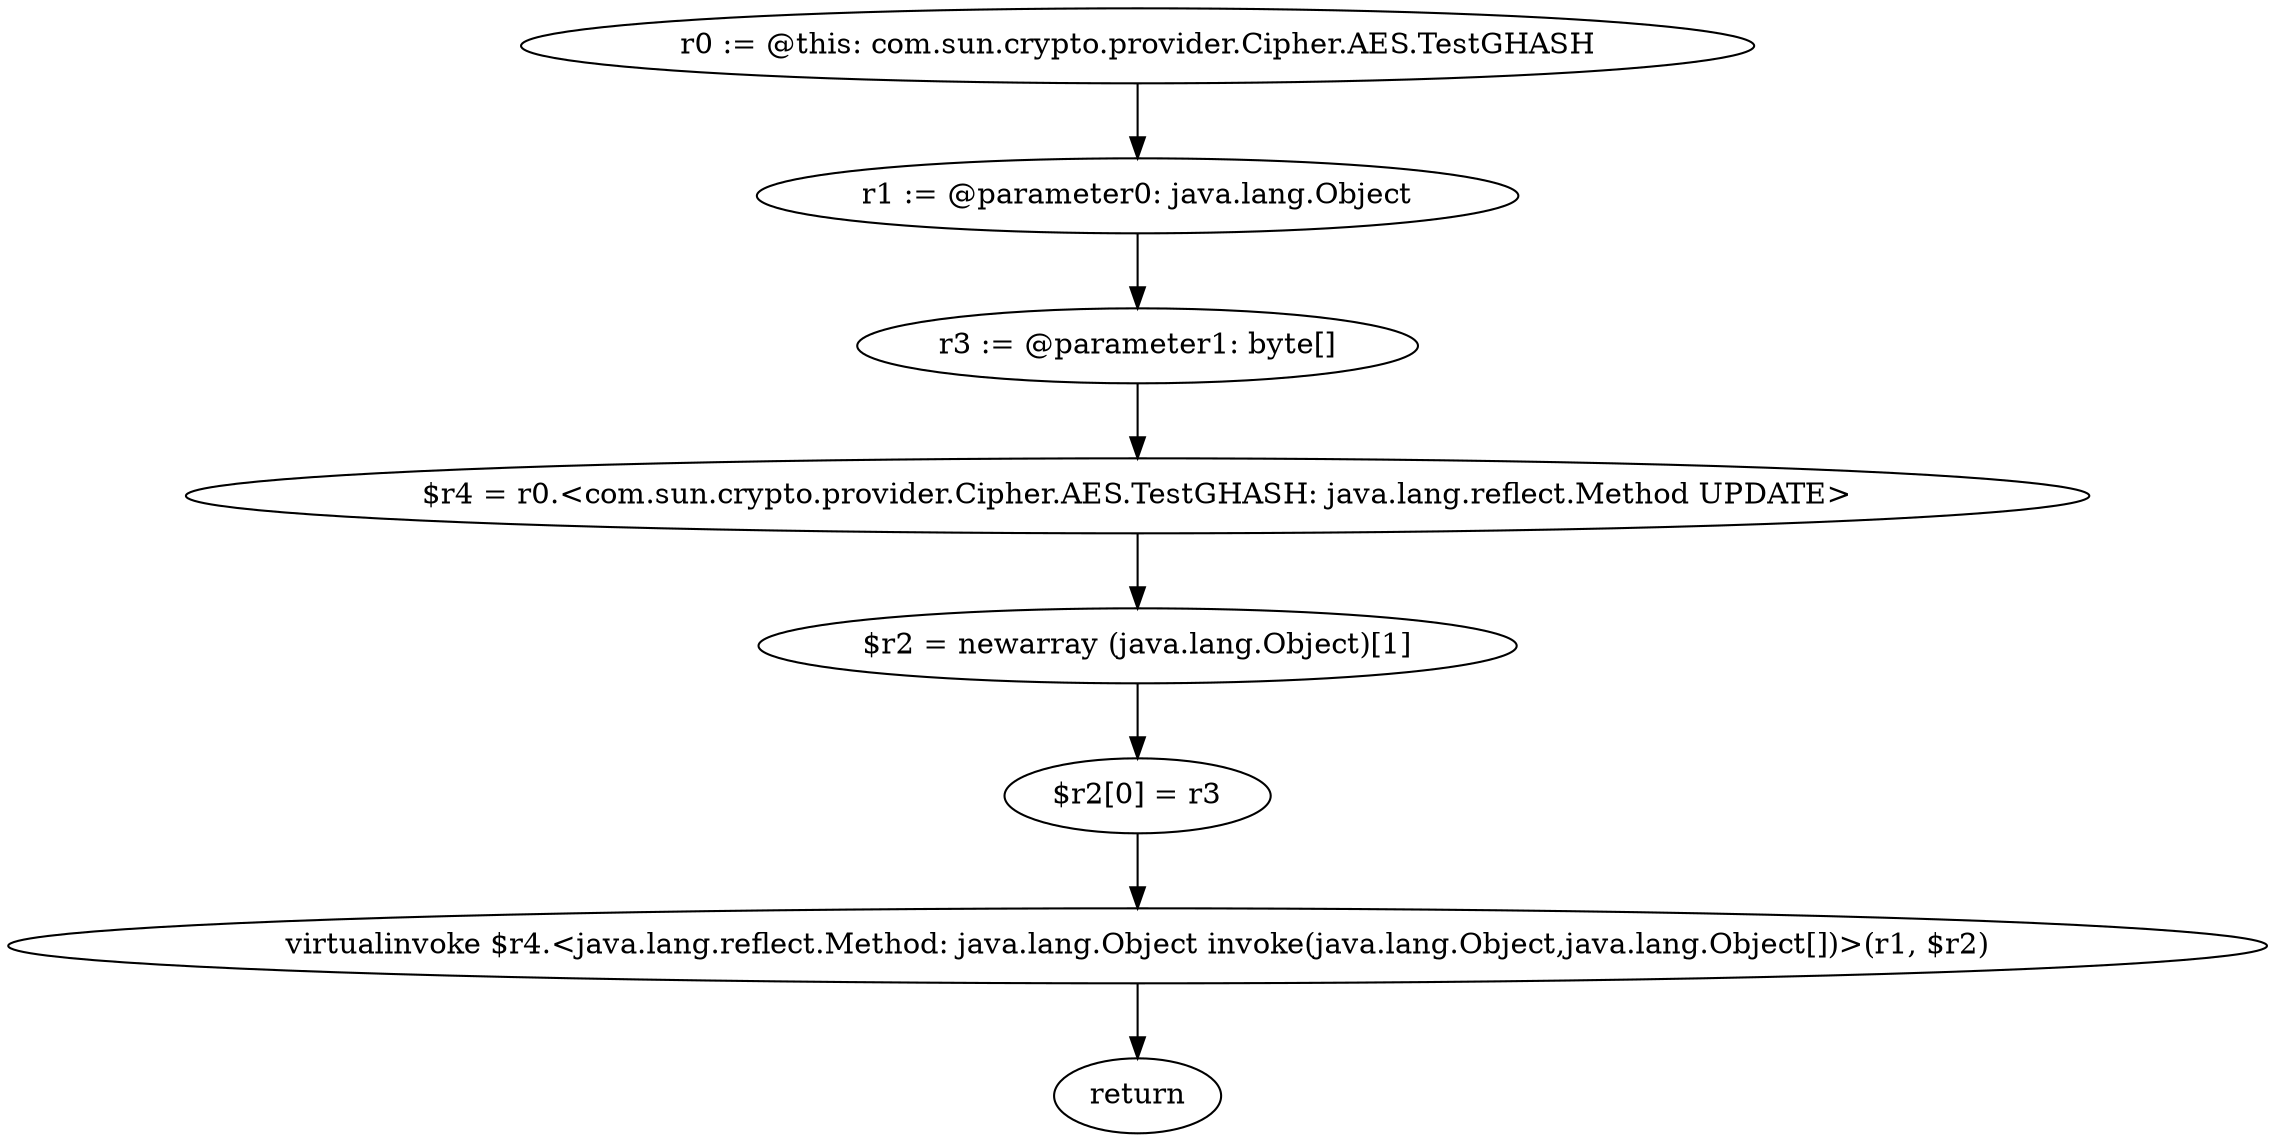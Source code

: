digraph "unitGraph" {
    "r0 := @this: com.sun.crypto.provider.Cipher.AES.TestGHASH"
    "r1 := @parameter0: java.lang.Object"
    "r3 := @parameter1: byte[]"
    "$r4 = r0.<com.sun.crypto.provider.Cipher.AES.TestGHASH: java.lang.reflect.Method UPDATE>"
    "$r2 = newarray (java.lang.Object)[1]"
    "$r2[0] = r3"
    "virtualinvoke $r4.<java.lang.reflect.Method: java.lang.Object invoke(java.lang.Object,java.lang.Object[])>(r1, $r2)"
    "return"
    "r0 := @this: com.sun.crypto.provider.Cipher.AES.TestGHASH"->"r1 := @parameter0: java.lang.Object";
    "r1 := @parameter0: java.lang.Object"->"r3 := @parameter1: byte[]";
    "r3 := @parameter1: byte[]"->"$r4 = r0.<com.sun.crypto.provider.Cipher.AES.TestGHASH: java.lang.reflect.Method UPDATE>";
    "$r4 = r0.<com.sun.crypto.provider.Cipher.AES.TestGHASH: java.lang.reflect.Method UPDATE>"->"$r2 = newarray (java.lang.Object)[1]";
    "$r2 = newarray (java.lang.Object)[1]"->"$r2[0] = r3";
    "$r2[0] = r3"->"virtualinvoke $r4.<java.lang.reflect.Method: java.lang.Object invoke(java.lang.Object,java.lang.Object[])>(r1, $r2)";
    "virtualinvoke $r4.<java.lang.reflect.Method: java.lang.Object invoke(java.lang.Object,java.lang.Object[])>(r1, $r2)"->"return";
}
